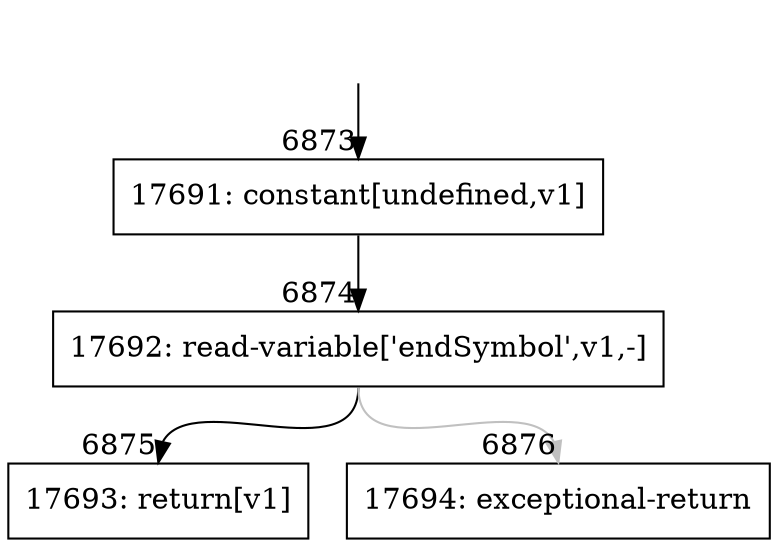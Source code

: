 digraph {
rankdir="TD"
BB_entry517[shape=none,label=""];
BB_entry517 -> BB6873 [tailport=s, headport=n, headlabel="    6873"]
BB6873 [shape=record label="{17691: constant[undefined,v1]}" ] 
BB6873 -> BB6874 [tailport=s, headport=n, headlabel="      6874"]
BB6874 [shape=record label="{17692: read-variable['endSymbol',v1,-]}" ] 
BB6874 -> BB6875 [tailport=s, headport=n, headlabel="      6875"]
BB6874 -> BB6876 [tailport=s, headport=n, color=gray, headlabel="      6876"]
BB6875 [shape=record label="{17693: return[v1]}" ] 
BB6876 [shape=record label="{17694: exceptional-return}" ] 
//#$~ 10923
}
